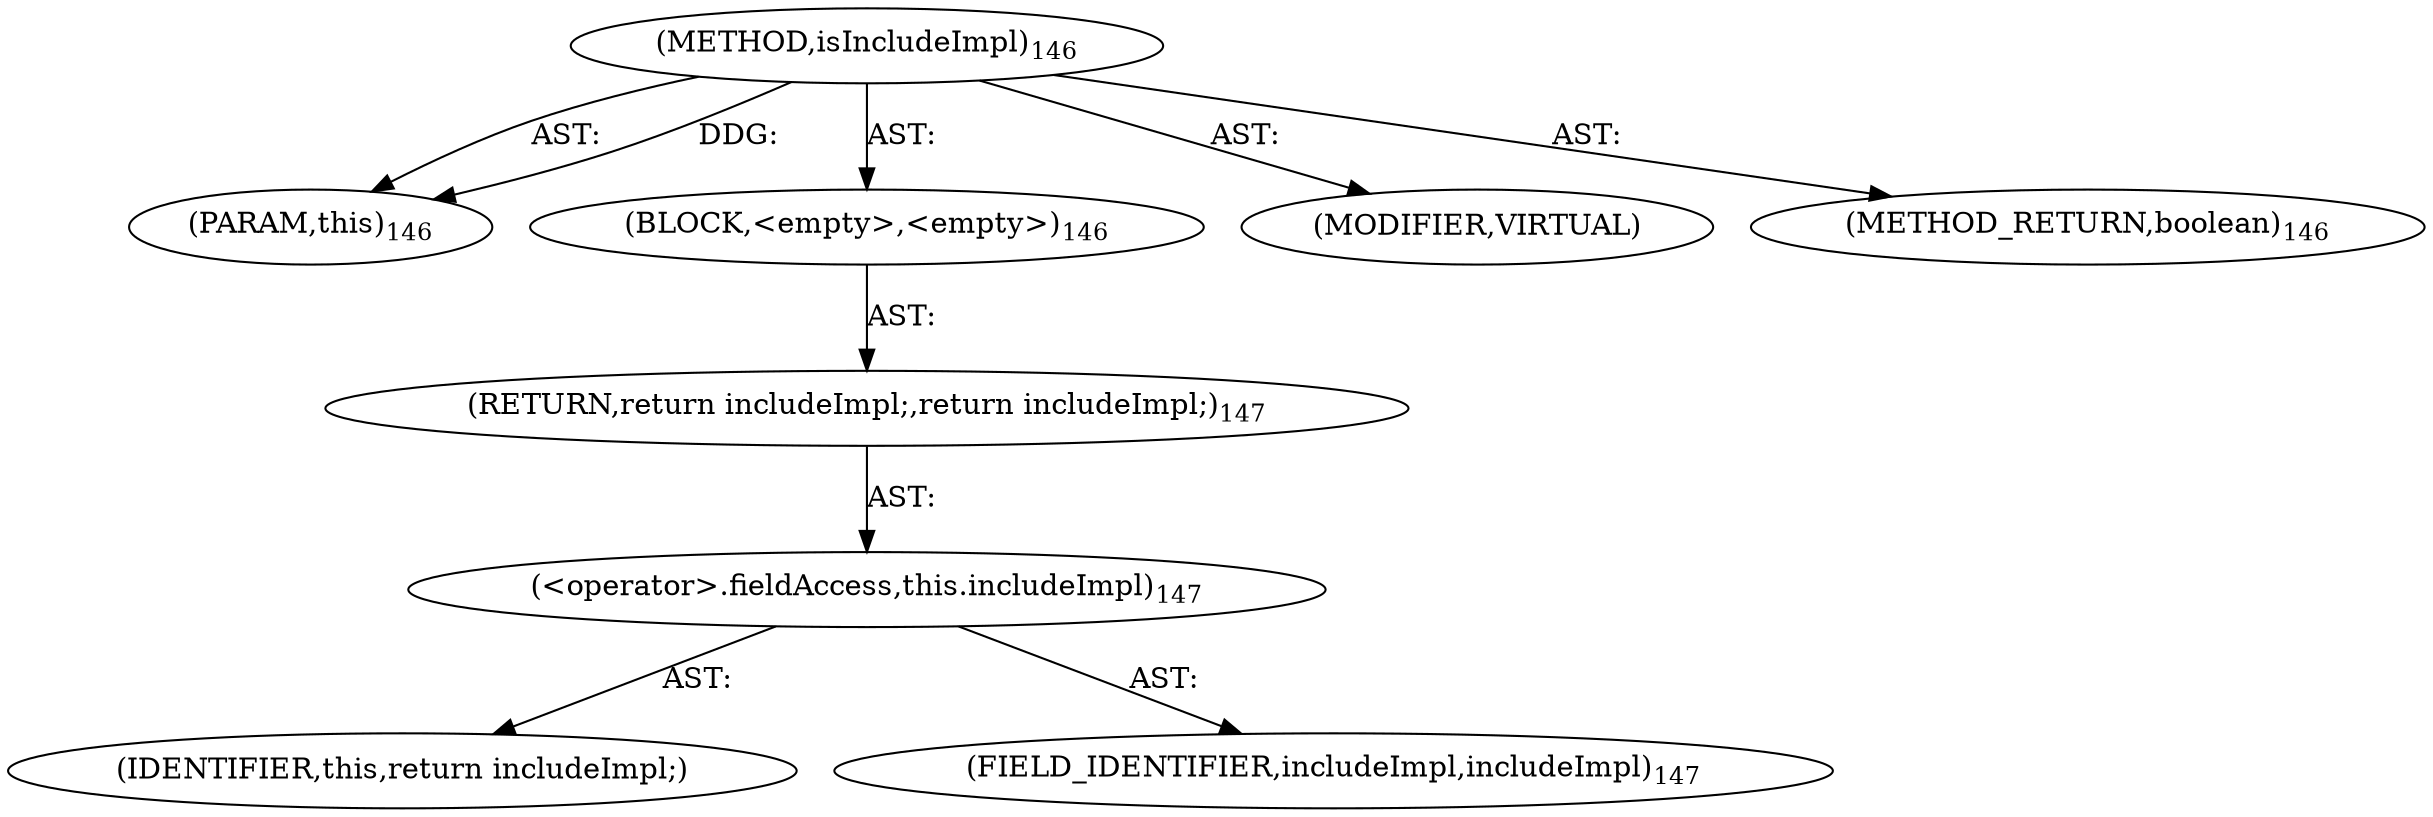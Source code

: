 digraph "isIncludeImpl" {  
"111669149700" [label = <(METHOD,isIncludeImpl)<SUB>146</SUB>> ]
"115964116999" [label = <(PARAM,this)<SUB>146</SUB>> ]
"25769803780" [label = <(BLOCK,&lt;empty&gt;,&lt;empty&gt;)<SUB>146</SUB>> ]
"146028888065" [label = <(RETURN,return includeImpl;,return includeImpl;)<SUB>147</SUB>> ]
"30064771079" [label = <(&lt;operator&gt;.fieldAccess,this.includeImpl)<SUB>147</SUB>> ]
"68719476743" [label = <(IDENTIFIER,this,return includeImpl;)> ]
"55834574852" [label = <(FIELD_IDENTIFIER,includeImpl,includeImpl)<SUB>147</SUB>> ]
"133143986186" [label = <(MODIFIER,VIRTUAL)> ]
"128849018884" [label = <(METHOD_RETURN,boolean)<SUB>146</SUB>> ]
  "111669149700" -> "115964116999"  [ label = "AST: "] 
  "111669149700" -> "25769803780"  [ label = "AST: "] 
  "111669149700" -> "133143986186"  [ label = "AST: "] 
  "111669149700" -> "128849018884"  [ label = "AST: "] 
  "25769803780" -> "146028888065"  [ label = "AST: "] 
  "146028888065" -> "30064771079"  [ label = "AST: "] 
  "30064771079" -> "68719476743"  [ label = "AST: "] 
  "30064771079" -> "55834574852"  [ label = "AST: "] 
  "111669149700" -> "115964116999"  [ label = "DDG: "] 
}
